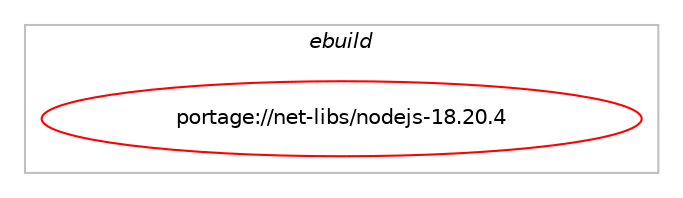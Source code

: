digraph prolog {

# *************
# Graph options
# *************

newrank=true;
concentrate=true;
compound=true;
graph [rankdir=LR,fontname=Helvetica,fontsize=10,ranksep=1.5];#, ranksep=2.5, nodesep=0.2];
edge  [arrowhead=vee];
node  [fontname=Helvetica,fontsize=10];

# **********
# The ebuild
# **********

subgraph cluster_leftcol {
color=gray;
label=<<i>ebuild</i>>;
id [label="portage://net-libs/nodejs-18.20.4", color=red, width=4, href="../net-libs/nodejs-18.20.4.svg"];
}

# ****************
# The dependencies
# ****************

subgraph cluster_midcol {
color=gray;
label=<<i>dependencies</i>>;
subgraph cluster_compile {
fillcolor="#eeeeee";
style=filled;
label=<<i>compile</i>>;
# *** BEGIN UNKNOWN DEPENDENCY TYPE (TODO) ***
# id -> equal(use_conditional_group(positive,corepack,portage://net-libs/nodejs-18.20.4,[package_dependency(portage://net-libs/nodejs-18.20.4,install,weak,sys-apps,yarn,none,[,,],[],[])]))
# *** END UNKNOWN DEPENDENCY TYPE (TODO) ***

# *** BEGIN UNKNOWN DEPENDENCY TYPE (TODO) ***
# id -> equal(use_conditional_group(positive,system-icu,portage://net-libs/nodejs-18.20.4,[package_dependency(portage://net-libs/nodejs-18.20.4,install,no,dev-libs,icu,greaterequal,[73,,,73],any_same_slot,[])]))
# *** END UNKNOWN DEPENDENCY TYPE (TODO) ***

# *** BEGIN UNKNOWN DEPENDENCY TYPE (TODO) ***
# id -> equal(use_conditional_group(positive,system-ssl,portage://net-libs/nodejs-18.20.4,[package_dependency(portage://net-libs/nodejs-18.20.4,install,no,dev-libs,openssl,greaterequal,[1.1.1,,,1.1.1],[slot(0),equal],[])]))
# *** END UNKNOWN DEPENDENCY TYPE (TODO) ***

# *** BEGIN UNKNOWN DEPENDENCY TYPE (TODO) ***
# id -> equal(package_dependency(portage://net-libs/nodejs-18.20.4,install,no,app-arch,brotli,greaterequal,[1.0.9,,,1.0.9],any_same_slot,[]))
# *** END UNKNOWN DEPENDENCY TYPE (TODO) ***

# *** BEGIN UNKNOWN DEPENDENCY TYPE (TODO) ***
# id -> equal(package_dependency(portage://net-libs/nodejs-18.20.4,install,no,dev-libs,libuv,greaterequal,[1.44.0,,,1.44.0],any_same_slot,[]))
# *** END UNKNOWN DEPENDENCY TYPE (TODO) ***

# *** BEGIN UNKNOWN DEPENDENCY TYPE (TODO) ***
# id -> equal(package_dependency(portage://net-libs/nodejs-18.20.4,install,no,net-dns,c-ares,greaterequal,[1.18.1,,,1.18.1],any_same_slot,[]))
# *** END UNKNOWN DEPENDENCY TYPE (TODO) ***

# *** BEGIN UNKNOWN DEPENDENCY TYPE (TODO) ***
# id -> equal(package_dependency(portage://net-libs/nodejs-18.20.4,install,no,net-libs,nghttp2,greaterequal,[1.41.0,,,1.41.0],any_same_slot,[]))
# *** END UNKNOWN DEPENDENCY TYPE (TODO) ***

# *** BEGIN UNKNOWN DEPENDENCY TYPE (TODO) ***
# id -> equal(package_dependency(portage://net-libs/nodejs-18.20.4,install,no,sys-devel,gcc,none,[,,],any_different_slot,[]))
# *** END UNKNOWN DEPENDENCY TYPE (TODO) ***

# *** BEGIN UNKNOWN DEPENDENCY TYPE (TODO) ***
# id -> equal(package_dependency(portage://net-libs/nodejs-18.20.4,install,no,sys-libs,zlib,none,[,,],[],[]))
# *** END UNKNOWN DEPENDENCY TYPE (TODO) ***

}
subgraph cluster_compileandrun {
fillcolor="#eeeeee";
style=filled;
label=<<i>compile and run</i>>;
}
subgraph cluster_run {
fillcolor="#eeeeee";
style=filled;
label=<<i>run</i>>;
# *** BEGIN UNKNOWN DEPENDENCY TYPE (TODO) ***
# id -> equal(use_conditional_group(positive,corepack,portage://net-libs/nodejs-18.20.4,[package_dependency(portage://net-libs/nodejs-18.20.4,run,weak,sys-apps,yarn,none,[,,],[],[])]))
# *** END UNKNOWN DEPENDENCY TYPE (TODO) ***

# *** BEGIN UNKNOWN DEPENDENCY TYPE (TODO) ***
# id -> equal(use_conditional_group(positive,system-icu,portage://net-libs/nodejs-18.20.4,[package_dependency(portage://net-libs/nodejs-18.20.4,run,no,dev-libs,icu,greaterequal,[73,,,73],any_same_slot,[])]))
# *** END UNKNOWN DEPENDENCY TYPE (TODO) ***

# *** BEGIN UNKNOWN DEPENDENCY TYPE (TODO) ***
# id -> equal(use_conditional_group(positive,system-ssl,portage://net-libs/nodejs-18.20.4,[package_dependency(portage://net-libs/nodejs-18.20.4,run,no,dev-libs,openssl,greaterequal,[1.1.1,,,1.1.1],[slot(0),equal],[])]))
# *** END UNKNOWN DEPENDENCY TYPE (TODO) ***

# *** BEGIN UNKNOWN DEPENDENCY TYPE (TODO) ***
# id -> equal(package_dependency(portage://net-libs/nodejs-18.20.4,run,no,app-arch,brotli,greaterequal,[1.0.9,,,1.0.9],any_same_slot,[]))
# *** END UNKNOWN DEPENDENCY TYPE (TODO) ***

# *** BEGIN UNKNOWN DEPENDENCY TYPE (TODO) ***
# id -> equal(package_dependency(portage://net-libs/nodejs-18.20.4,run,no,dev-libs,libuv,greaterequal,[1.44.0,,,1.44.0],any_same_slot,[]))
# *** END UNKNOWN DEPENDENCY TYPE (TODO) ***

# *** BEGIN UNKNOWN DEPENDENCY TYPE (TODO) ***
# id -> equal(package_dependency(portage://net-libs/nodejs-18.20.4,run,no,net-dns,c-ares,greaterequal,[1.18.1,,,1.18.1],any_same_slot,[]))
# *** END UNKNOWN DEPENDENCY TYPE (TODO) ***

# *** BEGIN UNKNOWN DEPENDENCY TYPE (TODO) ***
# id -> equal(package_dependency(portage://net-libs/nodejs-18.20.4,run,no,net-libs,nghttp2,greaterequal,[1.41.0,,,1.41.0],any_same_slot,[]))
# *** END UNKNOWN DEPENDENCY TYPE (TODO) ***

# *** BEGIN UNKNOWN DEPENDENCY TYPE (TODO) ***
# id -> equal(package_dependency(portage://net-libs/nodejs-18.20.4,run,no,sys-devel,gcc,none,[,,],any_different_slot,[]))
# *** END UNKNOWN DEPENDENCY TYPE (TODO) ***

# *** BEGIN UNKNOWN DEPENDENCY TYPE (TODO) ***
# id -> equal(package_dependency(portage://net-libs/nodejs-18.20.4,run,no,sys-libs,zlib,none,[,,],[],[]))
# *** END UNKNOWN DEPENDENCY TYPE (TODO) ***

}
}

# **************
# The candidates
# **************

subgraph cluster_choices {
rank=same;
color=gray;
label=<<i>candidates</i>>;

}

}
